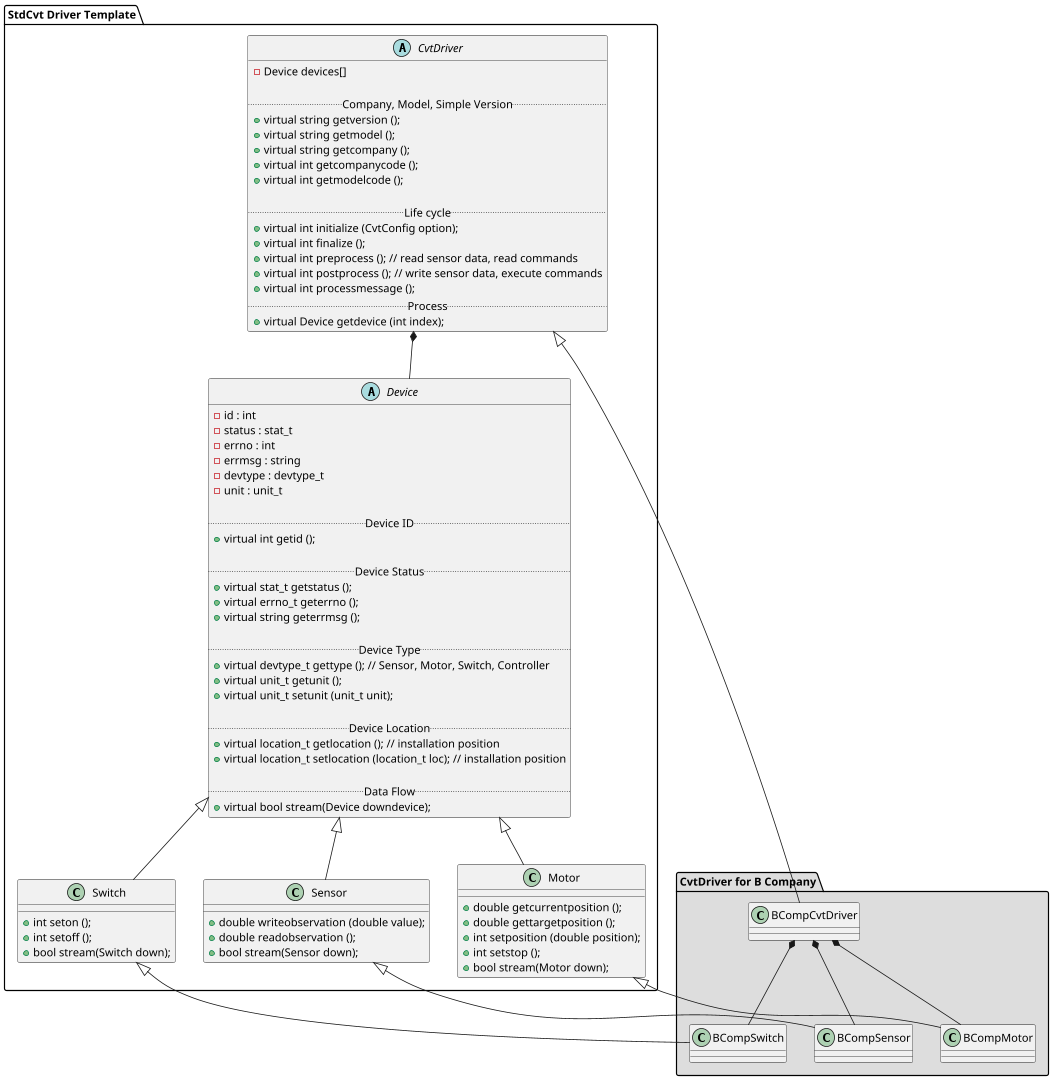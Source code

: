 @startuml

scale 1920*1080


package "StdCvt Driver Template" {

    abstract class CvtDriver {
     - Device devices[]

     .. Company, Model, Simple Version ..
     + virtual string getversion ();
     + virtual string getmodel ();
     + virtual string getcompany ();
     + virtual int getcompanycode ();
     + virtual int getmodelcode ();

     .. Life cycle ..
     + virtual int initialize (CvtConfig option);
     + virtual int finalize ();
     + virtual int preprocess (); // read sensor data, read commands
     + virtual int postprocess (); // write sensor data, execute commands
     + virtual int processmessage ();
     .. Process ..
     + virtual Device getdevice (int index);
    }

    abstract class Device {
     - id : int
     - status : stat_t
     - errno : int
     - errmsg : string
     - devtype : devtype_t
     - unit : unit_t

     .. Device ID ..
     + virtual int getid ();

     .. Device Status ..
     + virtual stat_t getstatus ();
     + virtual errno_t geterrno ();
     + virtual string geterrmsg ();

     .. Device Type ..
     + virtual devtype_t gettype (); // Sensor, Motor, Switch, Controller
     + virtual unit_t getunit ();
     + virtual unit_t setunit (unit_t unit);

     .. Device Location ..
     + virtual location_t getlocation (); // installation position
     + virtual location_t setlocation (location_t loc); // installation position

     .. Data Flow ..
     + virtual bool stream(Device downdevice);
    }

    class Sensor {
     + double writeobservation (double value);
     + double readobservation ();
     + bool stream(Sensor down);
    }

    class Motor {
     + double getcurrentposition ();
     + double gettargetposition ();
     + int setposition (double position);
     + int setstop ();
     + bool stream(Motor down);
    }

    class Switch {
     + int seton ();
     + int setoff ();
     + bool stream(Switch down);
    }

    Device <|-- Sensor
    Device <|-- Motor
    Device <|-- Switch

    CvtDriver *-- Device
}

package "CvtDriver for B Company" #DDDDDD {
    class BCompCvtDriver {
    }

    CvtDriver <|-- BCompCvtDriver

    class BCompSensor {
    }

    class BCompMotor {
    }

    class BCompSwitch {
    }

    Sensor <|-- BCompSensor
    Motor <|-- BCompMotor
    Switch <|-- BCompSwitch

    BCompCvtDriver *-- BCompSensor
    BCompCvtDriver *-- BCompMotor
    BCompCvtDriver *-- BCompSwitch
}

@enduml
